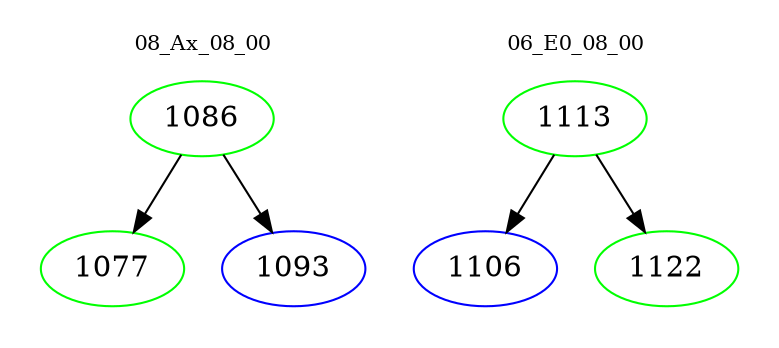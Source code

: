 digraph{
subgraph cluster_0 {
color = white
label = "08_Ax_08_00";
fontsize=10;
T0_1086 [label="1086", color="green"]
T0_1086 -> T0_1077 [color="black"]
T0_1077 [label="1077", color="green"]
T0_1086 -> T0_1093 [color="black"]
T0_1093 [label="1093", color="blue"]
}
subgraph cluster_1 {
color = white
label = "06_E0_08_00";
fontsize=10;
T1_1113 [label="1113", color="green"]
T1_1113 -> T1_1106 [color="black"]
T1_1106 [label="1106", color="blue"]
T1_1113 -> T1_1122 [color="black"]
T1_1122 [label="1122", color="green"]
}
}
